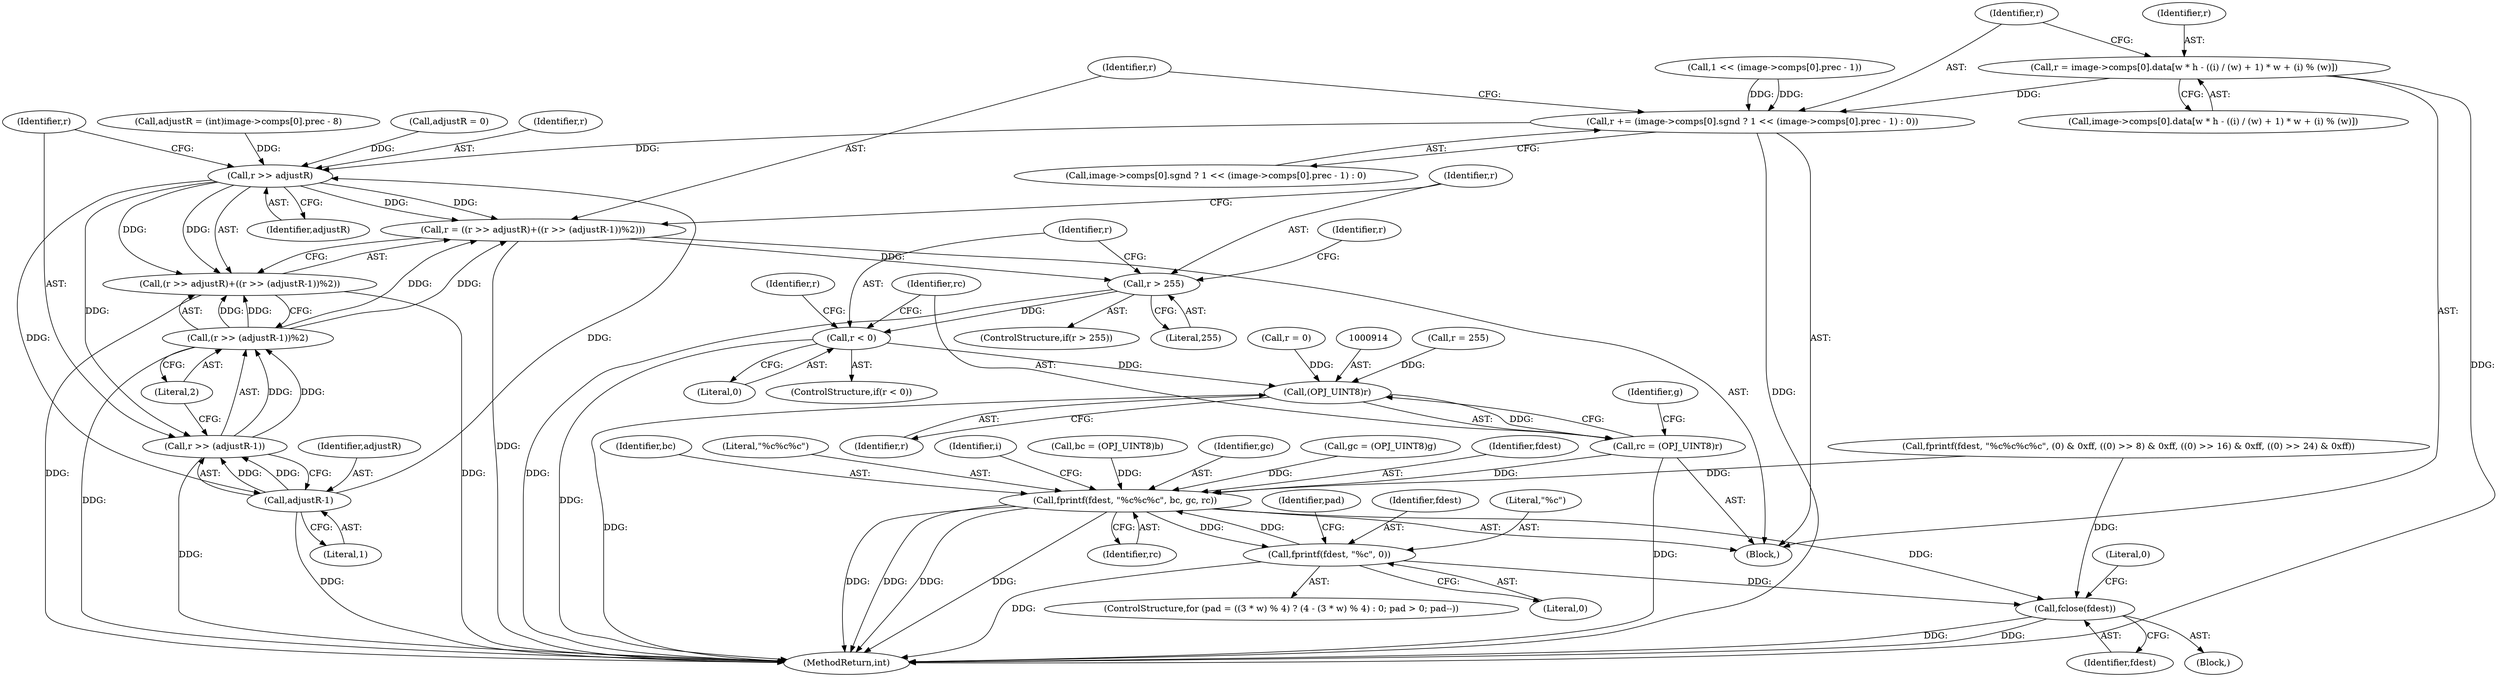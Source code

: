 digraph "0_openjpeg_15f081c89650dccee4aa4ae66f614c3fdb268767_3@integer" {
"1000835" [label="(Call,r = image->comps[0].data[w * h - ((i) / (w) + 1) * w + (i) % (w)])"];
"1000861" [label="(Call,r += (image->comps[0].sgnd ? 1 << (image->comps[0].prec - 1) : 0))"];
"1000886" [label="(Call,r >> adjustR)"];
"1000883" [label="(Call,r = ((r >> adjustR)+((r >> (adjustR-1))%2)))"];
"1000897" [label="(Call,r > 255)"];
"1000905" [label="(Call,r < 0)"];
"1000913" [label="(Call,(OPJ_UINT8)r)"];
"1000911" [label="(Call,rc = (OPJ_UINT8)r)"];
"1001078" [label="(Call,fprintf(fdest, \"%c%c%c\", bc, gc, rc))"];
"1001115" [label="(Call,fprintf(fdest, \"%c\", 0))"];
"1001119" [label="(Call,fclose(fdest))"];
"1000885" [label="(Call,(r >> adjustR)+((r >> (adjustR-1))%2))"];
"1000890" [label="(Call,r >> (adjustR-1))"];
"1000889" [label="(Call,(r >> (adjustR-1))%2)"];
"1000892" [label="(Call,adjustR-1)"];
"1001078" [label="(Call,fprintf(fdest, \"%c%c%c\", bc, gc, rc))"];
"1000837" [label="(Call,image->comps[0].data[w * h - ((i) / (w) + 1) * w + (i) % (w)])"];
"1000887" [label="(Identifier,r)"];
"1000890" [label="(Call,r >> (adjustR-1))"];
"1000900" [label="(Call,r = 255)"];
"1001079" [label="(Identifier,fdest)"];
"1001081" [label="(Identifier,bc)"];
"1001742" [label="(Literal,0)"];
"1000828" [label="(Block,)"];
"1000913" [label="(Call,(OPJ_UINT8)r)"];
"1000835" [label="(Call,r = image->comps[0].data[w * h - ((i) / (w) + 1) * w + (i) % (w)])"];
"1001118" [label="(Literal,0)"];
"1000888" [label="(Identifier,adjustR)"];
"1000911" [label="(Call,rc = (OPJ_UINT8)r)"];
"1000909" [label="(Identifier,r)"];
"1000685" [label="(Call,fprintf(fdest, \"%c%c%c%c\", (0) & 0xff, ((0) >> 8) & 0xff, ((0) >> 16) & 0xff, ((0) >> 24) & 0xff))"];
"1001114" [label="(Identifier,pad)"];
"1000893" [label="(Identifier,adjustR)"];
"1001115" [label="(Call,fprintf(fdest, \"%c\", 0))"];
"1001116" [label="(Identifier,fdest)"];
"1001080" [label="(Literal,\"%c%c%c\")"];
"1001088" [label="(Identifier,i)"];
"1001743" [label="(MethodReturn,int)"];
"1000917" [label="(Identifier,g)"];
"1001117" [label="(Literal,\"%c\")"];
"1000883" [label="(Call,r = ((r >> adjustR)+((r >> (adjustR-1))%2)))"];
"1000898" [label="(Identifier,r)"];
"1000915" [label="(Identifier,r)"];
"1001073" [label="(Call,bc = (OPJ_UINT8)b)"];
"1000884" [label="(Identifier,r)"];
"1000253" [label="(Block,)"];
"1000836" [label="(Identifier,r)"];
"1000896" [label="(ControlStructure,if(r > 255))"];
"1000886" [label="(Call,r >> adjustR)"];
"1000906" [label="(Identifier,r)"];
"1000908" [label="(Call,r = 0)"];
"1001120" [label="(Identifier,fdest)"];
"1000891" [label="(Identifier,r)"];
"1000904" [label="(ControlStructure,if(r < 0))"];
"1000899" [label="(Literal,255)"];
"1001082" [label="(Identifier,gc)"];
"1000895" [label="(Literal,2)"];
"1001119" [label="(Call,fclose(fdest))"];
"1000863" [label="(Call,image->comps[0].sgnd ? 1 << (image->comps[0].prec - 1) : 0)"];
"1000912" [label="(Identifier,rc)"];
"1000889" [label="(Call,(r >> (adjustR-1))%2)"];
"1000905" [label="(Call,r < 0)"];
"1000897" [label="(Call,r > 255)"];
"1000894" [label="(Literal,1)"];
"1000862" [label="(Identifier,r)"];
"1000717" [label="(Call,adjustR = (int)image->comps[0].prec - 8)"];
"1000885" [label="(Call,(r >> adjustR)+((r >> (adjustR-1))%2))"];
"1000907" [label="(Literal,0)"];
"1000861" [label="(Call,r += (image->comps[0].sgnd ? 1 << (image->comps[0].prec - 1) : 0))"];
"1001083" [label="(Identifier,rc)"];
"1000992" [label="(Call,gc = (OPJ_UINT8)g)"];
"1000871" [label="(Call,1 << (image->comps[0].prec - 1))"];
"1001093" [label="(ControlStructure,for (pad = ((3 * w) % 4) ? (4 - (3 * w) % 4) : 0; pad > 0; pad--))"];
"1000892" [label="(Call,adjustR-1)"];
"1000901" [label="(Identifier,r)"];
"1000740" [label="(Call,adjustR = 0)"];
"1000835" -> "1000828"  [label="AST: "];
"1000835" -> "1000837"  [label="CFG: "];
"1000836" -> "1000835"  [label="AST: "];
"1000837" -> "1000835"  [label="AST: "];
"1000862" -> "1000835"  [label="CFG: "];
"1000835" -> "1001743"  [label="DDG: "];
"1000835" -> "1000861"  [label="DDG: "];
"1000861" -> "1000828"  [label="AST: "];
"1000861" -> "1000863"  [label="CFG: "];
"1000862" -> "1000861"  [label="AST: "];
"1000863" -> "1000861"  [label="AST: "];
"1000884" -> "1000861"  [label="CFG: "];
"1000861" -> "1001743"  [label="DDG: "];
"1000871" -> "1000861"  [label="DDG: "];
"1000871" -> "1000861"  [label="DDG: "];
"1000861" -> "1000886"  [label="DDG: "];
"1000886" -> "1000885"  [label="AST: "];
"1000886" -> "1000888"  [label="CFG: "];
"1000887" -> "1000886"  [label="AST: "];
"1000888" -> "1000886"  [label="AST: "];
"1000891" -> "1000886"  [label="CFG: "];
"1000886" -> "1000883"  [label="DDG: "];
"1000886" -> "1000883"  [label="DDG: "];
"1000886" -> "1000885"  [label="DDG: "];
"1000886" -> "1000885"  [label="DDG: "];
"1000892" -> "1000886"  [label="DDG: "];
"1000740" -> "1000886"  [label="DDG: "];
"1000717" -> "1000886"  [label="DDG: "];
"1000886" -> "1000890"  [label="DDG: "];
"1000886" -> "1000892"  [label="DDG: "];
"1000883" -> "1000828"  [label="AST: "];
"1000883" -> "1000885"  [label="CFG: "];
"1000884" -> "1000883"  [label="AST: "];
"1000885" -> "1000883"  [label="AST: "];
"1000898" -> "1000883"  [label="CFG: "];
"1000883" -> "1001743"  [label="DDG: "];
"1000889" -> "1000883"  [label="DDG: "];
"1000889" -> "1000883"  [label="DDG: "];
"1000883" -> "1000897"  [label="DDG: "];
"1000897" -> "1000896"  [label="AST: "];
"1000897" -> "1000899"  [label="CFG: "];
"1000898" -> "1000897"  [label="AST: "];
"1000899" -> "1000897"  [label="AST: "];
"1000901" -> "1000897"  [label="CFG: "];
"1000906" -> "1000897"  [label="CFG: "];
"1000897" -> "1001743"  [label="DDG: "];
"1000897" -> "1000905"  [label="DDG: "];
"1000905" -> "1000904"  [label="AST: "];
"1000905" -> "1000907"  [label="CFG: "];
"1000906" -> "1000905"  [label="AST: "];
"1000907" -> "1000905"  [label="AST: "];
"1000909" -> "1000905"  [label="CFG: "];
"1000912" -> "1000905"  [label="CFG: "];
"1000905" -> "1001743"  [label="DDG: "];
"1000905" -> "1000913"  [label="DDG: "];
"1000913" -> "1000911"  [label="AST: "];
"1000913" -> "1000915"  [label="CFG: "];
"1000914" -> "1000913"  [label="AST: "];
"1000915" -> "1000913"  [label="AST: "];
"1000911" -> "1000913"  [label="CFG: "];
"1000913" -> "1001743"  [label="DDG: "];
"1000913" -> "1000911"  [label="DDG: "];
"1000900" -> "1000913"  [label="DDG: "];
"1000908" -> "1000913"  [label="DDG: "];
"1000911" -> "1000828"  [label="AST: "];
"1000912" -> "1000911"  [label="AST: "];
"1000917" -> "1000911"  [label="CFG: "];
"1000911" -> "1001743"  [label="DDG: "];
"1000911" -> "1001078"  [label="DDG: "];
"1001078" -> "1000828"  [label="AST: "];
"1001078" -> "1001083"  [label="CFG: "];
"1001079" -> "1001078"  [label="AST: "];
"1001080" -> "1001078"  [label="AST: "];
"1001081" -> "1001078"  [label="AST: "];
"1001082" -> "1001078"  [label="AST: "];
"1001083" -> "1001078"  [label="AST: "];
"1001088" -> "1001078"  [label="CFG: "];
"1001078" -> "1001743"  [label="DDG: "];
"1001078" -> "1001743"  [label="DDG: "];
"1001078" -> "1001743"  [label="DDG: "];
"1001078" -> "1001743"  [label="DDG: "];
"1001115" -> "1001078"  [label="DDG: "];
"1000685" -> "1001078"  [label="DDG: "];
"1001073" -> "1001078"  [label="DDG: "];
"1000992" -> "1001078"  [label="DDG: "];
"1001078" -> "1001115"  [label="DDG: "];
"1001078" -> "1001119"  [label="DDG: "];
"1001115" -> "1001093"  [label="AST: "];
"1001115" -> "1001118"  [label="CFG: "];
"1001116" -> "1001115"  [label="AST: "];
"1001117" -> "1001115"  [label="AST: "];
"1001118" -> "1001115"  [label="AST: "];
"1001114" -> "1001115"  [label="CFG: "];
"1001115" -> "1001743"  [label="DDG: "];
"1001115" -> "1001119"  [label="DDG: "];
"1001119" -> "1000253"  [label="AST: "];
"1001119" -> "1001120"  [label="CFG: "];
"1001120" -> "1001119"  [label="AST: "];
"1001742" -> "1001119"  [label="CFG: "];
"1001119" -> "1001743"  [label="DDG: "];
"1001119" -> "1001743"  [label="DDG: "];
"1000685" -> "1001119"  [label="DDG: "];
"1000885" -> "1000889"  [label="CFG: "];
"1000889" -> "1000885"  [label="AST: "];
"1000885" -> "1001743"  [label="DDG: "];
"1000885" -> "1001743"  [label="DDG: "];
"1000889" -> "1000885"  [label="DDG: "];
"1000889" -> "1000885"  [label="DDG: "];
"1000890" -> "1000889"  [label="AST: "];
"1000890" -> "1000892"  [label="CFG: "];
"1000891" -> "1000890"  [label="AST: "];
"1000892" -> "1000890"  [label="AST: "];
"1000895" -> "1000890"  [label="CFG: "];
"1000890" -> "1001743"  [label="DDG: "];
"1000890" -> "1000889"  [label="DDG: "];
"1000890" -> "1000889"  [label="DDG: "];
"1000892" -> "1000890"  [label="DDG: "];
"1000892" -> "1000890"  [label="DDG: "];
"1000889" -> "1000895"  [label="CFG: "];
"1000895" -> "1000889"  [label="AST: "];
"1000889" -> "1001743"  [label="DDG: "];
"1000892" -> "1000894"  [label="CFG: "];
"1000893" -> "1000892"  [label="AST: "];
"1000894" -> "1000892"  [label="AST: "];
"1000892" -> "1001743"  [label="DDG: "];
}
